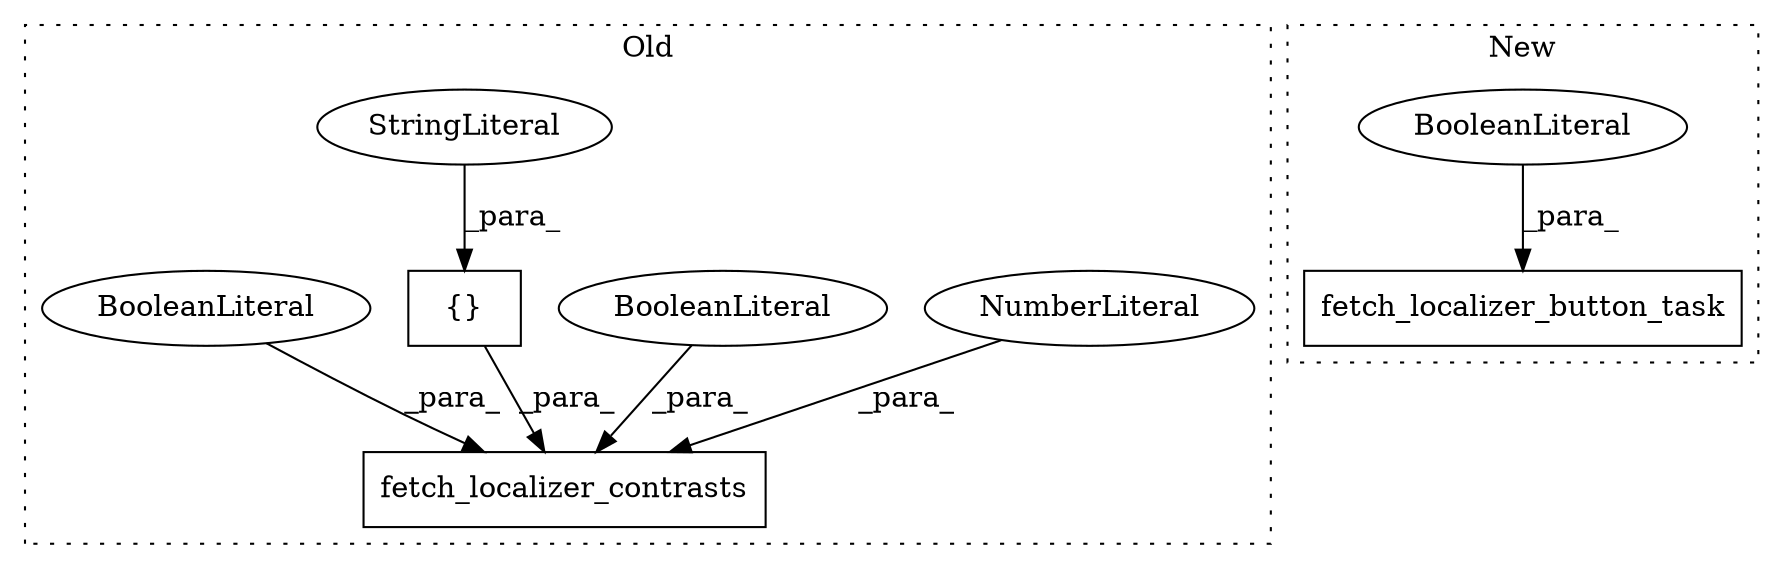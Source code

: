digraph G {
subgraph cluster0 {
1 [label="fetch_localizer_contrasts" a="32" s="270,350" l="26,1" shape="box"];
3 [label="NumberLiteral" a="34" s="339" l="1" shape="ellipse"];
4 [label="{}" a="4" s="308,337" l="1,1" shape="box"];
5 [label="BooleanLiteral" a="9" s="341" l="4" shape="ellipse"];
6 [label="StringLiteral" a="45" s="309" l="28" shape="ellipse"];
8 [label="BooleanLiteral" a="9" s="346" l="4" shape="ellipse"];
label = "Old";
style="dotted";
}
subgraph cluster1 {
2 [label="fetch_localizer_button_task" a="32" s="270,302" l="28,1" shape="box"];
7 [label="BooleanLiteral" a="9" s="298" l="4" shape="ellipse"];
label = "New";
style="dotted";
}
3 -> 1 [label="_para_"];
4 -> 1 [label="_para_"];
5 -> 1 [label="_para_"];
6 -> 4 [label="_para_"];
7 -> 2 [label="_para_"];
8 -> 1 [label="_para_"];
}